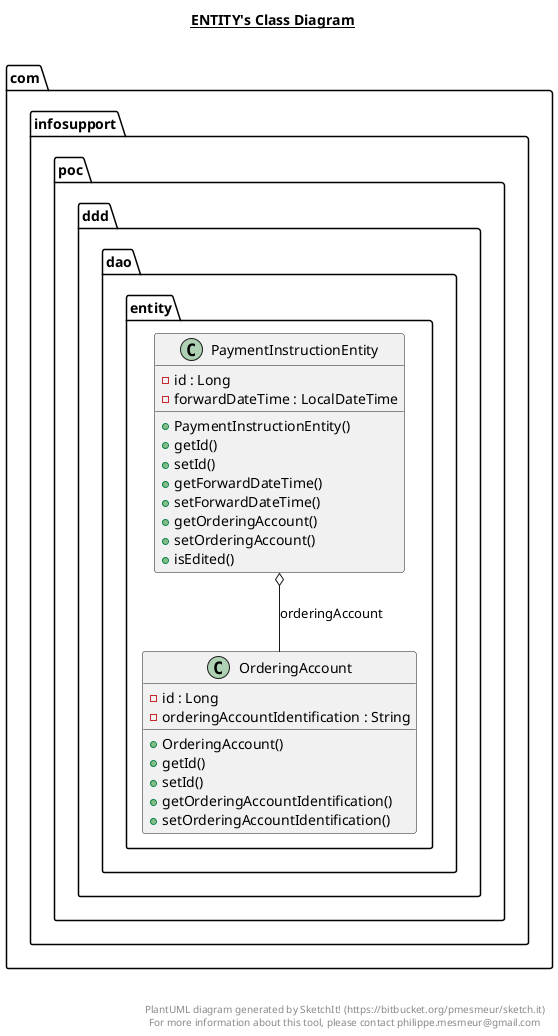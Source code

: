 @startuml

title __ENTITY's Class Diagram__\n

  package com.infosupport.poc.ddd.dao {
    package com.infosupport.poc.ddd.dao.entity {
      class OrderingAccount {
          - id : Long
          - orderingAccountIdentification : String
          + OrderingAccount()
          + getId()
          + setId()
          + getOrderingAccountIdentification()
          + setOrderingAccountIdentification()
      }
    }
  }
  

  package com.infosupport.poc.ddd.dao {
    package com.infosupport.poc.ddd.dao.entity {
      class PaymentInstructionEntity {
          - id : Long
          - forwardDateTime : LocalDateTime
          + PaymentInstructionEntity()
          + getId()
          + setId()
          + getForwardDateTime()
          + setForwardDateTime()
          + getOrderingAccount()
          + setOrderingAccount()
          + isEdited()
      }
    }
  }
  

  PaymentInstructionEntity o-- OrderingAccount : orderingAccount


right footer


PlantUML diagram generated by SketchIt! (https://bitbucket.org/pmesmeur/sketch.it)
For more information about this tool, please contact philippe.mesmeur@gmail.com
endfooter

@enduml
